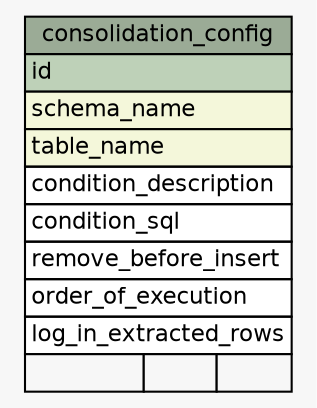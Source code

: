 // dot 2.36.0 on Windows 10 10.0
// SchemaSpy rev 590
digraph "consolidation_config" {
  graph [
    rankdir="RL"
    bgcolor="#f7f7f7"
    nodesep="0.18"
    ranksep="0.46"
    fontname="Helvetica"
    fontsize="11"
  ];
  node [
    fontname="Helvetica"
    fontsize="11"
    shape="plaintext"
  ];
  edge [
    arrowsize="0.8"
  ];
  "consolidation_config" [
    label=<
    <TABLE BORDER="0" CELLBORDER="1" CELLSPACING="0" BGCOLOR="#ffffff">
      <TR><TD COLSPAN="3" BGCOLOR="#9bab96" ALIGN="CENTER">consolidation_config</TD></TR>
      <TR><TD PORT="id" COLSPAN="3" BGCOLOR="#bed1b8" ALIGN="LEFT">id</TD></TR>
      <TR><TD PORT="schema_name" COLSPAN="3" BGCOLOR="#f4f7da" ALIGN="LEFT">schema_name</TD></TR>
      <TR><TD PORT="table_name" COLSPAN="3" BGCOLOR="#f4f7da" ALIGN="LEFT">table_name</TD></TR>
      <TR><TD PORT="condition_description" COLSPAN="3" ALIGN="LEFT">condition_description</TD></TR>
      <TR><TD PORT="condition_sql" COLSPAN="3" ALIGN="LEFT">condition_sql</TD></TR>
      <TR><TD PORT="remove_before_insert" COLSPAN="3" ALIGN="LEFT">remove_before_insert</TD></TR>
      <TR><TD PORT="order_of_execution" COLSPAN="3" ALIGN="LEFT">order_of_execution</TD></TR>
      <TR><TD PORT="log_in_extracted_rows" COLSPAN="3" ALIGN="LEFT">log_in_extracted_rows</TD></TR>
      <TR><TD ALIGN="LEFT" BGCOLOR="#f7f7f7">  </TD><TD ALIGN="RIGHT" BGCOLOR="#f7f7f7">  </TD><TD ALIGN="RIGHT" BGCOLOR="#f7f7f7">  </TD></TR>
    </TABLE>>
    URL="tables/consolidation_config.html"
    tooltip="consolidation_config"
  ];
}
